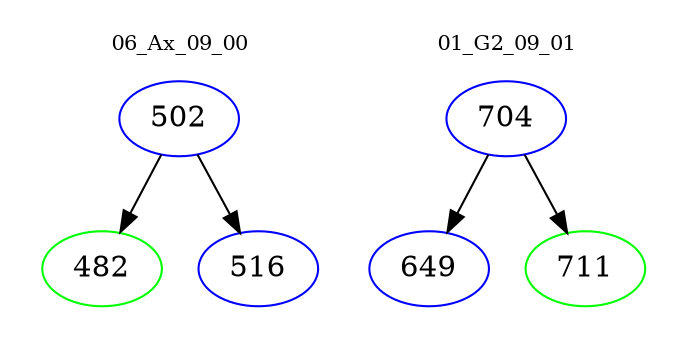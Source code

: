 digraph{
subgraph cluster_0 {
color = white
label = "06_Ax_09_00";
fontsize=10;
T0_502 [label="502", color="blue"]
T0_502 -> T0_482 [color="black"]
T0_482 [label="482", color="green"]
T0_502 -> T0_516 [color="black"]
T0_516 [label="516", color="blue"]
}
subgraph cluster_1 {
color = white
label = "01_G2_09_01";
fontsize=10;
T1_704 [label="704", color="blue"]
T1_704 -> T1_649 [color="black"]
T1_649 [label="649", color="blue"]
T1_704 -> T1_711 [color="black"]
T1_711 [label="711", color="green"]
}
}
